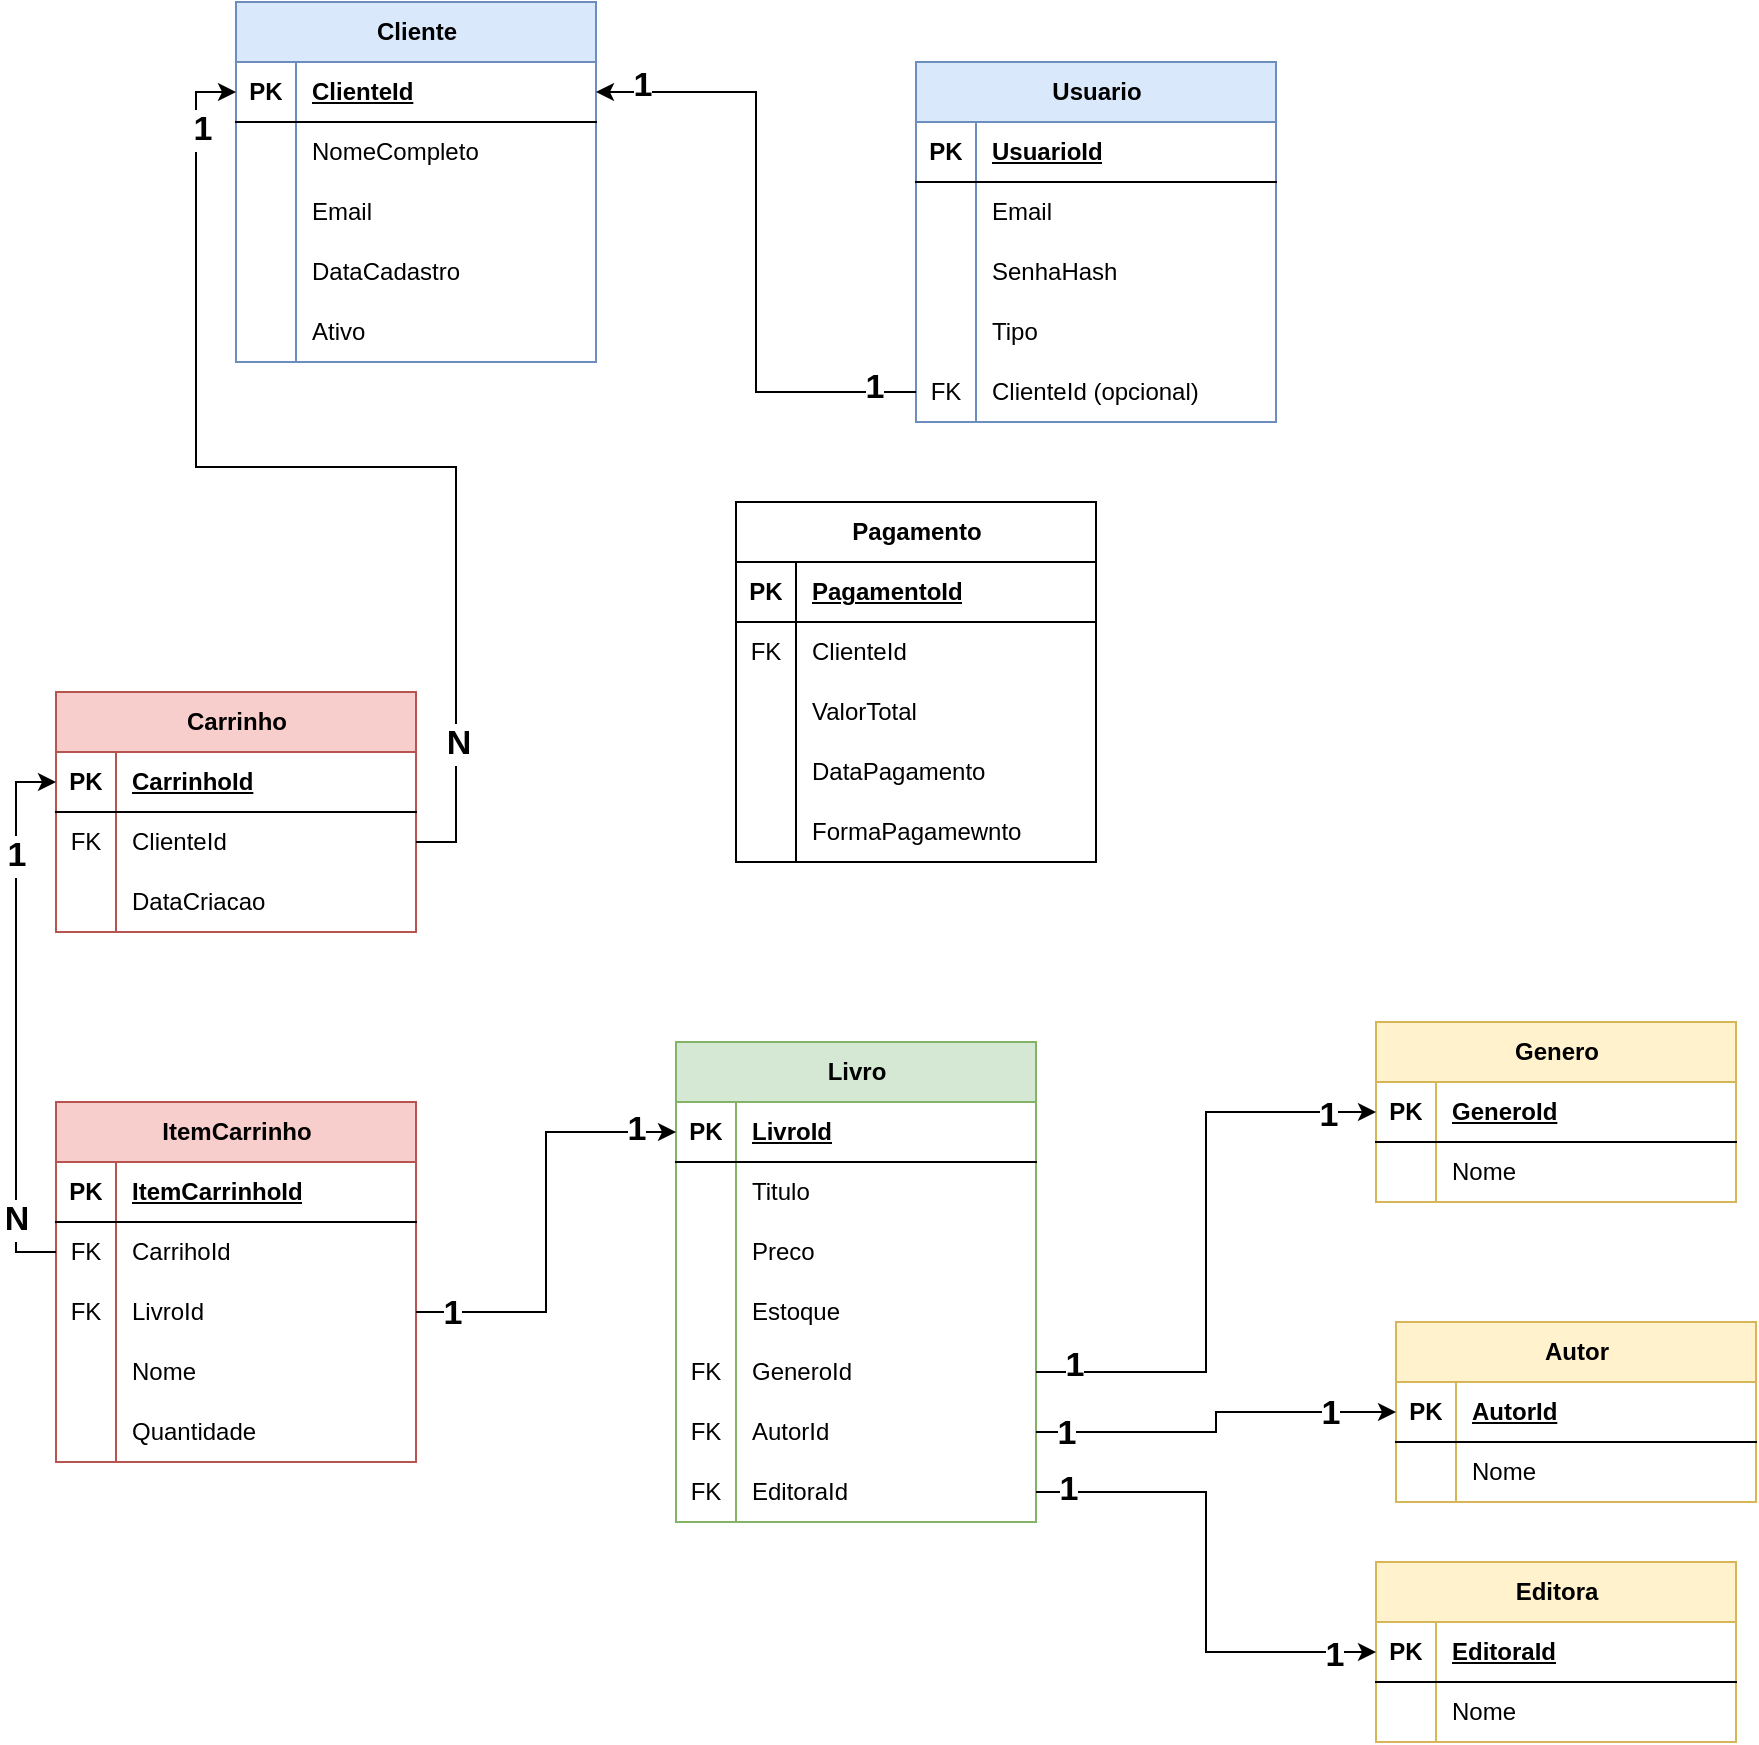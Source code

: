 <mxfile version="28.2.8">
  <diagram name="Page-1" id="3P1tlIB68VuRsPibZNUu">
    <mxGraphModel dx="1418" dy="794" grid="1" gridSize="10" guides="1" tooltips="1" connect="1" arrows="1" fold="1" page="1" pageScale="1" pageWidth="850" pageHeight="1100" math="0" shadow="0">
      <root>
        <mxCell id="0" />
        <mxCell id="1" parent="0" />
        <mxCell id="Zr4twqRRfzJeLCKrvwDQ-1" value="Cliente" style="shape=table;startSize=30;container=1;collapsible=1;childLayout=tableLayout;fixedRows=1;rowLines=0;fontStyle=1;align=center;resizeLast=1;html=1;fillColor=#dae8fc;strokeColor=#6c8ebf;" vertex="1" parent="1">
          <mxGeometry x="130" y="30" width="180" height="180" as="geometry">
            <mxRectangle x="130" y="30" width="80" height="30" as="alternateBounds" />
          </mxGeometry>
        </mxCell>
        <mxCell id="Zr4twqRRfzJeLCKrvwDQ-2" value="" style="shape=tableRow;horizontal=0;startSize=0;swimlaneHead=0;swimlaneBody=0;fillColor=none;collapsible=0;dropTarget=0;points=[[0,0.5],[1,0.5]];portConstraint=eastwest;top=0;left=0;right=0;bottom=1;" vertex="1" parent="Zr4twqRRfzJeLCKrvwDQ-1">
          <mxGeometry y="30" width="180" height="30" as="geometry" />
        </mxCell>
        <mxCell id="Zr4twqRRfzJeLCKrvwDQ-3" value="PK" style="shape=partialRectangle;connectable=0;fillColor=none;top=0;left=0;bottom=0;right=0;fontStyle=1;overflow=hidden;whiteSpace=wrap;html=1;" vertex="1" parent="Zr4twqRRfzJeLCKrvwDQ-2">
          <mxGeometry width="30" height="30" as="geometry">
            <mxRectangle width="30" height="30" as="alternateBounds" />
          </mxGeometry>
        </mxCell>
        <mxCell id="Zr4twqRRfzJeLCKrvwDQ-4" value="ClienteId" style="shape=partialRectangle;connectable=0;fillColor=none;top=0;left=0;bottom=0;right=0;align=left;spacingLeft=6;fontStyle=5;overflow=hidden;whiteSpace=wrap;html=1;" vertex="1" parent="Zr4twqRRfzJeLCKrvwDQ-2">
          <mxGeometry x="30" width="150" height="30" as="geometry">
            <mxRectangle width="150" height="30" as="alternateBounds" />
          </mxGeometry>
        </mxCell>
        <mxCell id="Zr4twqRRfzJeLCKrvwDQ-5" value="" style="shape=tableRow;horizontal=0;startSize=0;swimlaneHead=0;swimlaneBody=0;fillColor=none;collapsible=0;dropTarget=0;points=[[0,0.5],[1,0.5]];portConstraint=eastwest;top=0;left=0;right=0;bottom=0;" vertex="1" parent="Zr4twqRRfzJeLCKrvwDQ-1">
          <mxGeometry y="60" width="180" height="30" as="geometry" />
        </mxCell>
        <mxCell id="Zr4twqRRfzJeLCKrvwDQ-6" value="" style="shape=partialRectangle;connectable=0;fillColor=none;top=0;left=0;bottom=0;right=0;editable=1;overflow=hidden;whiteSpace=wrap;html=1;" vertex="1" parent="Zr4twqRRfzJeLCKrvwDQ-5">
          <mxGeometry width="30" height="30" as="geometry">
            <mxRectangle width="30" height="30" as="alternateBounds" />
          </mxGeometry>
        </mxCell>
        <mxCell id="Zr4twqRRfzJeLCKrvwDQ-7" value="NomeCompleto" style="shape=partialRectangle;connectable=0;fillColor=none;top=0;left=0;bottom=0;right=0;align=left;spacingLeft=6;overflow=hidden;whiteSpace=wrap;html=1;" vertex="1" parent="Zr4twqRRfzJeLCKrvwDQ-5">
          <mxGeometry x="30" width="150" height="30" as="geometry">
            <mxRectangle width="150" height="30" as="alternateBounds" />
          </mxGeometry>
        </mxCell>
        <mxCell id="Zr4twqRRfzJeLCKrvwDQ-8" value="" style="shape=tableRow;horizontal=0;startSize=0;swimlaneHead=0;swimlaneBody=0;fillColor=none;collapsible=0;dropTarget=0;points=[[0,0.5],[1,0.5]];portConstraint=eastwest;top=0;left=0;right=0;bottom=0;" vertex="1" parent="Zr4twqRRfzJeLCKrvwDQ-1">
          <mxGeometry y="90" width="180" height="30" as="geometry" />
        </mxCell>
        <mxCell id="Zr4twqRRfzJeLCKrvwDQ-9" value="" style="shape=partialRectangle;connectable=0;fillColor=none;top=0;left=0;bottom=0;right=0;editable=1;overflow=hidden;whiteSpace=wrap;html=1;" vertex="1" parent="Zr4twqRRfzJeLCKrvwDQ-8">
          <mxGeometry width="30" height="30" as="geometry">
            <mxRectangle width="30" height="30" as="alternateBounds" />
          </mxGeometry>
        </mxCell>
        <mxCell id="Zr4twqRRfzJeLCKrvwDQ-10" value="Email" style="shape=partialRectangle;connectable=0;fillColor=none;top=0;left=0;bottom=0;right=0;align=left;spacingLeft=6;overflow=hidden;whiteSpace=wrap;html=1;" vertex="1" parent="Zr4twqRRfzJeLCKrvwDQ-8">
          <mxGeometry x="30" width="150" height="30" as="geometry">
            <mxRectangle width="150" height="30" as="alternateBounds" />
          </mxGeometry>
        </mxCell>
        <mxCell id="Zr4twqRRfzJeLCKrvwDQ-11" value="" style="shape=tableRow;horizontal=0;startSize=0;swimlaneHead=0;swimlaneBody=0;fillColor=none;collapsible=0;dropTarget=0;points=[[0,0.5],[1,0.5]];portConstraint=eastwest;top=0;left=0;right=0;bottom=0;" vertex="1" parent="Zr4twqRRfzJeLCKrvwDQ-1">
          <mxGeometry y="120" width="180" height="30" as="geometry" />
        </mxCell>
        <mxCell id="Zr4twqRRfzJeLCKrvwDQ-12" value="" style="shape=partialRectangle;connectable=0;fillColor=none;top=0;left=0;bottom=0;right=0;editable=1;overflow=hidden;whiteSpace=wrap;html=1;" vertex="1" parent="Zr4twqRRfzJeLCKrvwDQ-11">
          <mxGeometry width="30" height="30" as="geometry">
            <mxRectangle width="30" height="30" as="alternateBounds" />
          </mxGeometry>
        </mxCell>
        <mxCell id="Zr4twqRRfzJeLCKrvwDQ-13" value="DataCadastro" style="shape=partialRectangle;connectable=0;fillColor=none;top=0;left=0;bottom=0;right=0;align=left;spacingLeft=6;overflow=hidden;whiteSpace=wrap;html=1;" vertex="1" parent="Zr4twqRRfzJeLCKrvwDQ-11">
          <mxGeometry x="30" width="150" height="30" as="geometry">
            <mxRectangle width="150" height="30" as="alternateBounds" />
          </mxGeometry>
        </mxCell>
        <mxCell id="Zr4twqRRfzJeLCKrvwDQ-14" style="shape=tableRow;horizontal=0;startSize=0;swimlaneHead=0;swimlaneBody=0;fillColor=none;collapsible=0;dropTarget=0;points=[[0,0.5],[1,0.5]];portConstraint=eastwest;top=0;left=0;right=0;bottom=0;" vertex="1" parent="Zr4twqRRfzJeLCKrvwDQ-1">
          <mxGeometry y="150" width="180" height="30" as="geometry" />
        </mxCell>
        <mxCell id="Zr4twqRRfzJeLCKrvwDQ-15" style="shape=partialRectangle;connectable=0;fillColor=none;top=0;left=0;bottom=0;right=0;editable=1;overflow=hidden;whiteSpace=wrap;html=1;" vertex="1" parent="Zr4twqRRfzJeLCKrvwDQ-14">
          <mxGeometry width="30" height="30" as="geometry">
            <mxRectangle width="30" height="30" as="alternateBounds" />
          </mxGeometry>
        </mxCell>
        <mxCell id="Zr4twqRRfzJeLCKrvwDQ-16" value="Ativo" style="shape=partialRectangle;connectable=0;fillColor=none;top=0;left=0;bottom=0;right=0;align=left;spacingLeft=6;overflow=hidden;whiteSpace=wrap;html=1;" vertex="1" parent="Zr4twqRRfzJeLCKrvwDQ-14">
          <mxGeometry x="30" width="150" height="30" as="geometry">
            <mxRectangle width="150" height="30" as="alternateBounds" />
          </mxGeometry>
        </mxCell>
        <mxCell id="Zr4twqRRfzJeLCKrvwDQ-17" value="Usuario" style="shape=table;startSize=30;container=1;collapsible=1;childLayout=tableLayout;fixedRows=1;rowLines=0;fontStyle=1;align=center;resizeLast=1;html=1;fillColor=#dae8fc;strokeColor=#6c8ebf;" vertex="1" parent="1">
          <mxGeometry x="470" y="60" width="180" height="180" as="geometry" />
        </mxCell>
        <mxCell id="Zr4twqRRfzJeLCKrvwDQ-18" value="" style="shape=tableRow;horizontal=0;startSize=0;swimlaneHead=0;swimlaneBody=0;fillColor=none;collapsible=0;dropTarget=0;points=[[0,0.5],[1,0.5]];portConstraint=eastwest;top=0;left=0;right=0;bottom=1;" vertex="1" parent="Zr4twqRRfzJeLCKrvwDQ-17">
          <mxGeometry y="30" width="180" height="30" as="geometry" />
        </mxCell>
        <mxCell id="Zr4twqRRfzJeLCKrvwDQ-19" value="PK" style="shape=partialRectangle;connectable=0;fillColor=none;top=0;left=0;bottom=0;right=0;fontStyle=1;overflow=hidden;whiteSpace=wrap;html=1;" vertex="1" parent="Zr4twqRRfzJeLCKrvwDQ-18">
          <mxGeometry width="30" height="30" as="geometry">
            <mxRectangle width="30" height="30" as="alternateBounds" />
          </mxGeometry>
        </mxCell>
        <mxCell id="Zr4twqRRfzJeLCKrvwDQ-20" value="UsuarioId" style="shape=partialRectangle;connectable=0;fillColor=none;top=0;left=0;bottom=0;right=0;align=left;spacingLeft=6;fontStyle=5;overflow=hidden;whiteSpace=wrap;html=1;" vertex="1" parent="Zr4twqRRfzJeLCKrvwDQ-18">
          <mxGeometry x="30" width="150" height="30" as="geometry">
            <mxRectangle width="150" height="30" as="alternateBounds" />
          </mxGeometry>
        </mxCell>
        <mxCell id="Zr4twqRRfzJeLCKrvwDQ-21" value="" style="shape=tableRow;horizontal=0;startSize=0;swimlaneHead=0;swimlaneBody=0;fillColor=none;collapsible=0;dropTarget=0;points=[[0,0.5],[1,0.5]];portConstraint=eastwest;top=0;left=0;right=0;bottom=0;" vertex="1" parent="Zr4twqRRfzJeLCKrvwDQ-17">
          <mxGeometry y="60" width="180" height="30" as="geometry" />
        </mxCell>
        <mxCell id="Zr4twqRRfzJeLCKrvwDQ-22" value="" style="shape=partialRectangle;connectable=0;fillColor=none;top=0;left=0;bottom=0;right=0;editable=1;overflow=hidden;whiteSpace=wrap;html=1;" vertex="1" parent="Zr4twqRRfzJeLCKrvwDQ-21">
          <mxGeometry width="30" height="30" as="geometry">
            <mxRectangle width="30" height="30" as="alternateBounds" />
          </mxGeometry>
        </mxCell>
        <mxCell id="Zr4twqRRfzJeLCKrvwDQ-23" value="Email" style="shape=partialRectangle;connectable=0;fillColor=none;top=0;left=0;bottom=0;right=0;align=left;spacingLeft=6;overflow=hidden;whiteSpace=wrap;html=1;" vertex="1" parent="Zr4twqRRfzJeLCKrvwDQ-21">
          <mxGeometry x="30" width="150" height="30" as="geometry">
            <mxRectangle width="150" height="30" as="alternateBounds" />
          </mxGeometry>
        </mxCell>
        <mxCell id="Zr4twqRRfzJeLCKrvwDQ-24" value="" style="shape=tableRow;horizontal=0;startSize=0;swimlaneHead=0;swimlaneBody=0;fillColor=none;collapsible=0;dropTarget=0;points=[[0,0.5],[1,0.5]];portConstraint=eastwest;top=0;left=0;right=0;bottom=0;" vertex="1" parent="Zr4twqRRfzJeLCKrvwDQ-17">
          <mxGeometry y="90" width="180" height="30" as="geometry" />
        </mxCell>
        <mxCell id="Zr4twqRRfzJeLCKrvwDQ-25" value="" style="shape=partialRectangle;connectable=0;fillColor=none;top=0;left=0;bottom=0;right=0;editable=1;overflow=hidden;whiteSpace=wrap;html=1;" vertex="1" parent="Zr4twqRRfzJeLCKrvwDQ-24">
          <mxGeometry width="30" height="30" as="geometry">
            <mxRectangle width="30" height="30" as="alternateBounds" />
          </mxGeometry>
        </mxCell>
        <mxCell id="Zr4twqRRfzJeLCKrvwDQ-26" value="SenhaHash" style="shape=partialRectangle;connectable=0;fillColor=none;top=0;left=0;bottom=0;right=0;align=left;spacingLeft=6;overflow=hidden;whiteSpace=wrap;html=1;" vertex="1" parent="Zr4twqRRfzJeLCKrvwDQ-24">
          <mxGeometry x="30" width="150" height="30" as="geometry">
            <mxRectangle width="150" height="30" as="alternateBounds" />
          </mxGeometry>
        </mxCell>
        <mxCell id="Zr4twqRRfzJeLCKrvwDQ-27" value="" style="shape=tableRow;horizontal=0;startSize=0;swimlaneHead=0;swimlaneBody=0;fillColor=none;collapsible=0;dropTarget=0;points=[[0,0.5],[1,0.5]];portConstraint=eastwest;top=0;left=0;right=0;bottom=0;" vertex="1" parent="Zr4twqRRfzJeLCKrvwDQ-17">
          <mxGeometry y="120" width="180" height="30" as="geometry" />
        </mxCell>
        <mxCell id="Zr4twqRRfzJeLCKrvwDQ-28" value="" style="shape=partialRectangle;connectable=0;fillColor=none;top=0;left=0;bottom=0;right=0;editable=1;overflow=hidden;whiteSpace=wrap;html=1;" vertex="1" parent="Zr4twqRRfzJeLCKrvwDQ-27">
          <mxGeometry width="30" height="30" as="geometry">
            <mxRectangle width="30" height="30" as="alternateBounds" />
          </mxGeometry>
        </mxCell>
        <mxCell id="Zr4twqRRfzJeLCKrvwDQ-29" value="Tipo" style="shape=partialRectangle;connectable=0;fillColor=none;top=0;left=0;bottom=0;right=0;align=left;spacingLeft=6;overflow=hidden;whiteSpace=wrap;html=1;" vertex="1" parent="Zr4twqRRfzJeLCKrvwDQ-27">
          <mxGeometry x="30" width="150" height="30" as="geometry">
            <mxRectangle width="150" height="30" as="alternateBounds" />
          </mxGeometry>
        </mxCell>
        <mxCell id="Zr4twqRRfzJeLCKrvwDQ-33" style="shape=tableRow;horizontal=0;startSize=0;swimlaneHead=0;swimlaneBody=0;fillColor=none;collapsible=0;dropTarget=0;points=[[0,0.5],[1,0.5]];portConstraint=eastwest;top=0;left=0;right=0;bottom=0;" vertex="1" parent="Zr4twqRRfzJeLCKrvwDQ-17">
          <mxGeometry y="150" width="180" height="30" as="geometry" />
        </mxCell>
        <mxCell id="Zr4twqRRfzJeLCKrvwDQ-34" value="FK" style="shape=partialRectangle;connectable=0;fillColor=none;top=0;left=0;bottom=0;right=0;editable=1;overflow=hidden;whiteSpace=wrap;html=1;" vertex="1" parent="Zr4twqRRfzJeLCKrvwDQ-33">
          <mxGeometry width="30" height="30" as="geometry">
            <mxRectangle width="30" height="30" as="alternateBounds" />
          </mxGeometry>
        </mxCell>
        <mxCell id="Zr4twqRRfzJeLCKrvwDQ-35" value="ClienteId (opcional)" style="shape=partialRectangle;connectable=0;fillColor=none;top=0;left=0;bottom=0;right=0;align=left;spacingLeft=6;overflow=hidden;whiteSpace=wrap;html=1;" vertex="1" parent="Zr4twqRRfzJeLCKrvwDQ-33">
          <mxGeometry x="30" width="150" height="30" as="geometry">
            <mxRectangle width="150" height="30" as="alternateBounds" />
          </mxGeometry>
        </mxCell>
        <mxCell id="Zr4twqRRfzJeLCKrvwDQ-36" value="Livro" style="shape=table;startSize=30;container=1;collapsible=1;childLayout=tableLayout;fixedRows=1;rowLines=0;fontStyle=1;align=center;resizeLast=1;html=1;fillColor=#d5e8d4;strokeColor=#82b366;" vertex="1" parent="1">
          <mxGeometry x="350" y="550" width="180" height="240" as="geometry" />
        </mxCell>
        <mxCell id="Zr4twqRRfzJeLCKrvwDQ-37" value="" style="shape=tableRow;horizontal=0;startSize=0;swimlaneHead=0;swimlaneBody=0;fillColor=none;collapsible=0;dropTarget=0;points=[[0,0.5],[1,0.5]];portConstraint=eastwest;top=0;left=0;right=0;bottom=1;" vertex="1" parent="Zr4twqRRfzJeLCKrvwDQ-36">
          <mxGeometry y="30" width="180" height="30" as="geometry" />
        </mxCell>
        <mxCell id="Zr4twqRRfzJeLCKrvwDQ-38" value="PK" style="shape=partialRectangle;connectable=0;fillColor=none;top=0;left=0;bottom=0;right=0;fontStyle=1;overflow=hidden;whiteSpace=wrap;html=1;" vertex="1" parent="Zr4twqRRfzJeLCKrvwDQ-37">
          <mxGeometry width="30" height="30" as="geometry">
            <mxRectangle width="30" height="30" as="alternateBounds" />
          </mxGeometry>
        </mxCell>
        <mxCell id="Zr4twqRRfzJeLCKrvwDQ-39" value="LivroId" style="shape=partialRectangle;connectable=0;fillColor=none;top=0;left=0;bottom=0;right=0;align=left;spacingLeft=6;fontStyle=5;overflow=hidden;whiteSpace=wrap;html=1;" vertex="1" parent="Zr4twqRRfzJeLCKrvwDQ-37">
          <mxGeometry x="30" width="150" height="30" as="geometry">
            <mxRectangle width="150" height="30" as="alternateBounds" />
          </mxGeometry>
        </mxCell>
        <mxCell id="Zr4twqRRfzJeLCKrvwDQ-40" value="" style="shape=tableRow;horizontal=0;startSize=0;swimlaneHead=0;swimlaneBody=0;fillColor=none;collapsible=0;dropTarget=0;points=[[0,0.5],[1,0.5]];portConstraint=eastwest;top=0;left=0;right=0;bottom=0;" vertex="1" parent="Zr4twqRRfzJeLCKrvwDQ-36">
          <mxGeometry y="60" width="180" height="30" as="geometry" />
        </mxCell>
        <mxCell id="Zr4twqRRfzJeLCKrvwDQ-41" value="" style="shape=partialRectangle;connectable=0;fillColor=none;top=0;left=0;bottom=0;right=0;editable=1;overflow=hidden;whiteSpace=wrap;html=1;" vertex="1" parent="Zr4twqRRfzJeLCKrvwDQ-40">
          <mxGeometry width="30" height="30" as="geometry">
            <mxRectangle width="30" height="30" as="alternateBounds" />
          </mxGeometry>
        </mxCell>
        <mxCell id="Zr4twqRRfzJeLCKrvwDQ-42" value="Titulo" style="shape=partialRectangle;connectable=0;fillColor=none;top=0;left=0;bottom=0;right=0;align=left;spacingLeft=6;overflow=hidden;whiteSpace=wrap;html=1;" vertex="1" parent="Zr4twqRRfzJeLCKrvwDQ-40">
          <mxGeometry x="30" width="150" height="30" as="geometry">
            <mxRectangle width="150" height="30" as="alternateBounds" />
          </mxGeometry>
        </mxCell>
        <mxCell id="Zr4twqRRfzJeLCKrvwDQ-43" value="" style="shape=tableRow;horizontal=0;startSize=0;swimlaneHead=0;swimlaneBody=0;fillColor=none;collapsible=0;dropTarget=0;points=[[0,0.5],[1,0.5]];portConstraint=eastwest;top=0;left=0;right=0;bottom=0;" vertex="1" parent="Zr4twqRRfzJeLCKrvwDQ-36">
          <mxGeometry y="90" width="180" height="30" as="geometry" />
        </mxCell>
        <mxCell id="Zr4twqRRfzJeLCKrvwDQ-44" value="" style="shape=partialRectangle;connectable=0;fillColor=none;top=0;left=0;bottom=0;right=0;editable=1;overflow=hidden;whiteSpace=wrap;html=1;" vertex="1" parent="Zr4twqRRfzJeLCKrvwDQ-43">
          <mxGeometry width="30" height="30" as="geometry">
            <mxRectangle width="30" height="30" as="alternateBounds" />
          </mxGeometry>
        </mxCell>
        <mxCell id="Zr4twqRRfzJeLCKrvwDQ-45" value="Preco" style="shape=partialRectangle;connectable=0;fillColor=none;top=0;left=0;bottom=0;right=0;align=left;spacingLeft=6;overflow=hidden;whiteSpace=wrap;html=1;" vertex="1" parent="Zr4twqRRfzJeLCKrvwDQ-43">
          <mxGeometry x="30" width="150" height="30" as="geometry">
            <mxRectangle width="150" height="30" as="alternateBounds" />
          </mxGeometry>
        </mxCell>
        <mxCell id="Zr4twqRRfzJeLCKrvwDQ-46" value="" style="shape=tableRow;horizontal=0;startSize=0;swimlaneHead=0;swimlaneBody=0;fillColor=none;collapsible=0;dropTarget=0;points=[[0,0.5],[1,0.5]];portConstraint=eastwest;top=0;left=0;right=0;bottom=0;" vertex="1" parent="Zr4twqRRfzJeLCKrvwDQ-36">
          <mxGeometry y="120" width="180" height="30" as="geometry" />
        </mxCell>
        <mxCell id="Zr4twqRRfzJeLCKrvwDQ-47" value="" style="shape=partialRectangle;connectable=0;fillColor=none;top=0;left=0;bottom=0;right=0;editable=1;overflow=hidden;whiteSpace=wrap;html=1;" vertex="1" parent="Zr4twqRRfzJeLCKrvwDQ-46">
          <mxGeometry width="30" height="30" as="geometry">
            <mxRectangle width="30" height="30" as="alternateBounds" />
          </mxGeometry>
        </mxCell>
        <mxCell id="Zr4twqRRfzJeLCKrvwDQ-48" value="Estoque" style="shape=partialRectangle;connectable=0;fillColor=none;top=0;left=0;bottom=0;right=0;align=left;spacingLeft=6;overflow=hidden;whiteSpace=wrap;html=1;" vertex="1" parent="Zr4twqRRfzJeLCKrvwDQ-46">
          <mxGeometry x="30" width="150" height="30" as="geometry">
            <mxRectangle width="150" height="30" as="alternateBounds" />
          </mxGeometry>
        </mxCell>
        <mxCell id="Zr4twqRRfzJeLCKrvwDQ-49" style="shape=tableRow;horizontal=0;startSize=0;swimlaneHead=0;swimlaneBody=0;fillColor=none;collapsible=0;dropTarget=0;points=[[0,0.5],[1,0.5]];portConstraint=eastwest;top=0;left=0;right=0;bottom=0;" vertex="1" parent="Zr4twqRRfzJeLCKrvwDQ-36">
          <mxGeometry y="150" width="180" height="30" as="geometry" />
        </mxCell>
        <mxCell id="Zr4twqRRfzJeLCKrvwDQ-50" value="FK" style="shape=partialRectangle;connectable=0;fillColor=none;top=0;left=0;bottom=0;right=0;editable=1;overflow=hidden;whiteSpace=wrap;html=1;" vertex="1" parent="Zr4twqRRfzJeLCKrvwDQ-49">
          <mxGeometry width="30" height="30" as="geometry">
            <mxRectangle width="30" height="30" as="alternateBounds" />
          </mxGeometry>
        </mxCell>
        <mxCell id="Zr4twqRRfzJeLCKrvwDQ-51" value="GeneroId" style="shape=partialRectangle;connectable=0;fillColor=none;top=0;left=0;bottom=0;right=0;align=left;spacingLeft=6;overflow=hidden;whiteSpace=wrap;html=1;" vertex="1" parent="Zr4twqRRfzJeLCKrvwDQ-49">
          <mxGeometry x="30" width="150" height="30" as="geometry">
            <mxRectangle width="150" height="30" as="alternateBounds" />
          </mxGeometry>
        </mxCell>
        <mxCell id="Zr4twqRRfzJeLCKrvwDQ-55" style="shape=tableRow;horizontal=0;startSize=0;swimlaneHead=0;swimlaneBody=0;fillColor=none;collapsible=0;dropTarget=0;points=[[0,0.5],[1,0.5]];portConstraint=eastwest;top=0;left=0;right=0;bottom=0;" vertex="1" parent="Zr4twqRRfzJeLCKrvwDQ-36">
          <mxGeometry y="180" width="180" height="30" as="geometry" />
        </mxCell>
        <mxCell id="Zr4twqRRfzJeLCKrvwDQ-56" value="FK" style="shape=partialRectangle;connectable=0;fillColor=none;top=0;left=0;bottom=0;right=0;editable=1;overflow=hidden;whiteSpace=wrap;html=1;" vertex="1" parent="Zr4twqRRfzJeLCKrvwDQ-55">
          <mxGeometry width="30" height="30" as="geometry">
            <mxRectangle width="30" height="30" as="alternateBounds" />
          </mxGeometry>
        </mxCell>
        <mxCell id="Zr4twqRRfzJeLCKrvwDQ-57" value="AutorId" style="shape=partialRectangle;connectable=0;fillColor=none;top=0;left=0;bottom=0;right=0;align=left;spacingLeft=6;overflow=hidden;whiteSpace=wrap;html=1;" vertex="1" parent="Zr4twqRRfzJeLCKrvwDQ-55">
          <mxGeometry x="30" width="150" height="30" as="geometry">
            <mxRectangle width="150" height="30" as="alternateBounds" />
          </mxGeometry>
        </mxCell>
        <mxCell id="Zr4twqRRfzJeLCKrvwDQ-52" style="shape=tableRow;horizontal=0;startSize=0;swimlaneHead=0;swimlaneBody=0;fillColor=none;collapsible=0;dropTarget=0;points=[[0,0.5],[1,0.5]];portConstraint=eastwest;top=0;left=0;right=0;bottom=0;" vertex="1" parent="Zr4twqRRfzJeLCKrvwDQ-36">
          <mxGeometry y="210" width="180" height="30" as="geometry" />
        </mxCell>
        <mxCell id="Zr4twqRRfzJeLCKrvwDQ-53" value="FK" style="shape=partialRectangle;connectable=0;fillColor=none;top=0;left=0;bottom=0;right=0;editable=1;overflow=hidden;whiteSpace=wrap;html=1;" vertex="1" parent="Zr4twqRRfzJeLCKrvwDQ-52">
          <mxGeometry width="30" height="30" as="geometry">
            <mxRectangle width="30" height="30" as="alternateBounds" />
          </mxGeometry>
        </mxCell>
        <mxCell id="Zr4twqRRfzJeLCKrvwDQ-54" value="EditoraId" style="shape=partialRectangle;connectable=0;fillColor=none;top=0;left=0;bottom=0;right=0;align=left;spacingLeft=6;overflow=hidden;whiteSpace=wrap;html=1;" vertex="1" parent="Zr4twqRRfzJeLCKrvwDQ-52">
          <mxGeometry x="30" width="150" height="30" as="geometry">
            <mxRectangle width="150" height="30" as="alternateBounds" />
          </mxGeometry>
        </mxCell>
        <mxCell id="Zr4twqRRfzJeLCKrvwDQ-58" value="Carrinho" style="shape=table;startSize=30;container=1;collapsible=1;childLayout=tableLayout;fixedRows=1;rowLines=0;fontStyle=1;align=center;resizeLast=1;html=1;fillColor=#f8cecc;strokeColor=#b85450;" vertex="1" parent="1">
          <mxGeometry x="40" y="375" width="180" height="120" as="geometry" />
        </mxCell>
        <mxCell id="Zr4twqRRfzJeLCKrvwDQ-59" value="" style="shape=tableRow;horizontal=0;startSize=0;swimlaneHead=0;swimlaneBody=0;fillColor=none;collapsible=0;dropTarget=0;points=[[0,0.5],[1,0.5]];portConstraint=eastwest;top=0;left=0;right=0;bottom=1;" vertex="1" parent="Zr4twqRRfzJeLCKrvwDQ-58">
          <mxGeometry y="30" width="180" height="30" as="geometry" />
        </mxCell>
        <mxCell id="Zr4twqRRfzJeLCKrvwDQ-60" value="PK" style="shape=partialRectangle;connectable=0;fillColor=none;top=0;left=0;bottom=0;right=0;fontStyle=1;overflow=hidden;whiteSpace=wrap;html=1;" vertex="1" parent="Zr4twqRRfzJeLCKrvwDQ-59">
          <mxGeometry width="30" height="30" as="geometry">
            <mxRectangle width="30" height="30" as="alternateBounds" />
          </mxGeometry>
        </mxCell>
        <mxCell id="Zr4twqRRfzJeLCKrvwDQ-61" value="CarrinhoId" style="shape=partialRectangle;connectable=0;fillColor=none;top=0;left=0;bottom=0;right=0;align=left;spacingLeft=6;fontStyle=5;overflow=hidden;whiteSpace=wrap;html=1;" vertex="1" parent="Zr4twqRRfzJeLCKrvwDQ-59">
          <mxGeometry x="30" width="150" height="30" as="geometry">
            <mxRectangle width="150" height="30" as="alternateBounds" />
          </mxGeometry>
        </mxCell>
        <mxCell id="Zr4twqRRfzJeLCKrvwDQ-62" value="" style="shape=tableRow;horizontal=0;startSize=0;swimlaneHead=0;swimlaneBody=0;fillColor=none;collapsible=0;dropTarget=0;points=[[0,0.5],[1,0.5]];portConstraint=eastwest;top=0;left=0;right=0;bottom=0;" vertex="1" parent="Zr4twqRRfzJeLCKrvwDQ-58">
          <mxGeometry y="60" width="180" height="30" as="geometry" />
        </mxCell>
        <mxCell id="Zr4twqRRfzJeLCKrvwDQ-63" value="FK" style="shape=partialRectangle;connectable=0;fillColor=none;top=0;left=0;bottom=0;right=0;editable=1;overflow=hidden;whiteSpace=wrap;html=1;" vertex="1" parent="Zr4twqRRfzJeLCKrvwDQ-62">
          <mxGeometry width="30" height="30" as="geometry">
            <mxRectangle width="30" height="30" as="alternateBounds" />
          </mxGeometry>
        </mxCell>
        <mxCell id="Zr4twqRRfzJeLCKrvwDQ-64" value="ClienteId" style="shape=partialRectangle;connectable=0;fillColor=none;top=0;left=0;bottom=0;right=0;align=left;spacingLeft=6;overflow=hidden;whiteSpace=wrap;html=1;" vertex="1" parent="Zr4twqRRfzJeLCKrvwDQ-62">
          <mxGeometry x="30" width="150" height="30" as="geometry">
            <mxRectangle width="150" height="30" as="alternateBounds" />
          </mxGeometry>
        </mxCell>
        <mxCell id="Zr4twqRRfzJeLCKrvwDQ-65" value="" style="shape=tableRow;horizontal=0;startSize=0;swimlaneHead=0;swimlaneBody=0;fillColor=none;collapsible=0;dropTarget=0;points=[[0,0.5],[1,0.5]];portConstraint=eastwest;top=0;left=0;right=0;bottom=0;" vertex="1" parent="Zr4twqRRfzJeLCKrvwDQ-58">
          <mxGeometry y="90" width="180" height="30" as="geometry" />
        </mxCell>
        <mxCell id="Zr4twqRRfzJeLCKrvwDQ-66" value="" style="shape=partialRectangle;connectable=0;fillColor=none;top=0;left=0;bottom=0;right=0;editable=1;overflow=hidden;whiteSpace=wrap;html=1;" vertex="1" parent="Zr4twqRRfzJeLCKrvwDQ-65">
          <mxGeometry width="30" height="30" as="geometry">
            <mxRectangle width="30" height="30" as="alternateBounds" />
          </mxGeometry>
        </mxCell>
        <mxCell id="Zr4twqRRfzJeLCKrvwDQ-67" value="DataCriacao" style="shape=partialRectangle;connectable=0;fillColor=none;top=0;left=0;bottom=0;right=0;align=left;spacingLeft=6;overflow=hidden;whiteSpace=wrap;html=1;" vertex="1" parent="Zr4twqRRfzJeLCKrvwDQ-65">
          <mxGeometry x="30" width="150" height="30" as="geometry">
            <mxRectangle width="150" height="30" as="alternateBounds" />
          </mxGeometry>
        </mxCell>
        <mxCell id="Zr4twqRRfzJeLCKrvwDQ-71" value="Autor" style="shape=table;startSize=30;container=1;collapsible=1;childLayout=tableLayout;fixedRows=1;rowLines=0;fontStyle=1;align=center;resizeLast=1;html=1;fillColor=#fff2cc;strokeColor=#d6b656;" vertex="1" parent="1">
          <mxGeometry x="710" y="690" width="180" height="90" as="geometry" />
        </mxCell>
        <mxCell id="Zr4twqRRfzJeLCKrvwDQ-72" value="" style="shape=tableRow;horizontal=0;startSize=0;swimlaneHead=0;swimlaneBody=0;fillColor=none;collapsible=0;dropTarget=0;points=[[0,0.5],[1,0.5]];portConstraint=eastwest;top=0;left=0;right=0;bottom=1;" vertex="1" parent="Zr4twqRRfzJeLCKrvwDQ-71">
          <mxGeometry y="30" width="180" height="30" as="geometry" />
        </mxCell>
        <mxCell id="Zr4twqRRfzJeLCKrvwDQ-73" value="PK" style="shape=partialRectangle;connectable=0;fillColor=none;top=0;left=0;bottom=0;right=0;fontStyle=1;overflow=hidden;whiteSpace=wrap;html=1;" vertex="1" parent="Zr4twqRRfzJeLCKrvwDQ-72">
          <mxGeometry width="30" height="30" as="geometry">
            <mxRectangle width="30" height="30" as="alternateBounds" />
          </mxGeometry>
        </mxCell>
        <mxCell id="Zr4twqRRfzJeLCKrvwDQ-74" value="AutorId" style="shape=partialRectangle;connectable=0;fillColor=none;top=0;left=0;bottom=0;right=0;align=left;spacingLeft=6;fontStyle=5;overflow=hidden;whiteSpace=wrap;html=1;" vertex="1" parent="Zr4twqRRfzJeLCKrvwDQ-72">
          <mxGeometry x="30" width="150" height="30" as="geometry">
            <mxRectangle width="150" height="30" as="alternateBounds" />
          </mxGeometry>
        </mxCell>
        <mxCell id="Zr4twqRRfzJeLCKrvwDQ-75" value="" style="shape=tableRow;horizontal=0;startSize=0;swimlaneHead=0;swimlaneBody=0;fillColor=none;collapsible=0;dropTarget=0;points=[[0,0.5],[1,0.5]];portConstraint=eastwest;top=0;left=0;right=0;bottom=0;" vertex="1" parent="Zr4twqRRfzJeLCKrvwDQ-71">
          <mxGeometry y="60" width="180" height="30" as="geometry" />
        </mxCell>
        <mxCell id="Zr4twqRRfzJeLCKrvwDQ-76" value="" style="shape=partialRectangle;connectable=0;fillColor=none;top=0;left=0;bottom=0;right=0;editable=1;overflow=hidden;whiteSpace=wrap;html=1;" vertex="1" parent="Zr4twqRRfzJeLCKrvwDQ-75">
          <mxGeometry width="30" height="30" as="geometry">
            <mxRectangle width="30" height="30" as="alternateBounds" />
          </mxGeometry>
        </mxCell>
        <mxCell id="Zr4twqRRfzJeLCKrvwDQ-77" value="Nome" style="shape=partialRectangle;connectable=0;fillColor=none;top=0;left=0;bottom=0;right=0;align=left;spacingLeft=6;overflow=hidden;whiteSpace=wrap;html=1;" vertex="1" parent="Zr4twqRRfzJeLCKrvwDQ-75">
          <mxGeometry x="30" width="150" height="30" as="geometry">
            <mxRectangle width="150" height="30" as="alternateBounds" />
          </mxGeometry>
        </mxCell>
        <mxCell id="Zr4twqRRfzJeLCKrvwDQ-84" value="Genero" style="shape=table;startSize=30;container=1;collapsible=1;childLayout=tableLayout;fixedRows=1;rowLines=0;fontStyle=1;align=center;resizeLast=1;html=1;fillColor=#fff2cc;strokeColor=#d6b656;" vertex="1" parent="1">
          <mxGeometry x="700" y="540" width="180" height="90" as="geometry" />
        </mxCell>
        <mxCell id="Zr4twqRRfzJeLCKrvwDQ-85" value="" style="shape=tableRow;horizontal=0;startSize=0;swimlaneHead=0;swimlaneBody=0;fillColor=none;collapsible=0;dropTarget=0;points=[[0,0.5],[1,0.5]];portConstraint=eastwest;top=0;left=0;right=0;bottom=1;" vertex="1" parent="Zr4twqRRfzJeLCKrvwDQ-84">
          <mxGeometry y="30" width="180" height="30" as="geometry" />
        </mxCell>
        <mxCell id="Zr4twqRRfzJeLCKrvwDQ-86" value="PK" style="shape=partialRectangle;connectable=0;fillColor=none;top=0;left=0;bottom=0;right=0;fontStyle=1;overflow=hidden;whiteSpace=wrap;html=1;" vertex="1" parent="Zr4twqRRfzJeLCKrvwDQ-85">
          <mxGeometry width="30" height="30" as="geometry">
            <mxRectangle width="30" height="30" as="alternateBounds" />
          </mxGeometry>
        </mxCell>
        <mxCell id="Zr4twqRRfzJeLCKrvwDQ-87" value="GeneroId" style="shape=partialRectangle;connectable=0;fillColor=none;top=0;left=0;bottom=0;right=0;align=left;spacingLeft=6;fontStyle=5;overflow=hidden;whiteSpace=wrap;html=1;" vertex="1" parent="Zr4twqRRfzJeLCKrvwDQ-85">
          <mxGeometry x="30" width="150" height="30" as="geometry">
            <mxRectangle width="150" height="30" as="alternateBounds" />
          </mxGeometry>
        </mxCell>
        <mxCell id="Zr4twqRRfzJeLCKrvwDQ-88" value="" style="shape=tableRow;horizontal=0;startSize=0;swimlaneHead=0;swimlaneBody=0;fillColor=none;collapsible=0;dropTarget=0;points=[[0,0.5],[1,0.5]];portConstraint=eastwest;top=0;left=0;right=0;bottom=0;" vertex="1" parent="Zr4twqRRfzJeLCKrvwDQ-84">
          <mxGeometry y="60" width="180" height="30" as="geometry" />
        </mxCell>
        <mxCell id="Zr4twqRRfzJeLCKrvwDQ-89" value="" style="shape=partialRectangle;connectable=0;fillColor=none;top=0;left=0;bottom=0;right=0;editable=1;overflow=hidden;whiteSpace=wrap;html=1;" vertex="1" parent="Zr4twqRRfzJeLCKrvwDQ-88">
          <mxGeometry width="30" height="30" as="geometry">
            <mxRectangle width="30" height="30" as="alternateBounds" />
          </mxGeometry>
        </mxCell>
        <mxCell id="Zr4twqRRfzJeLCKrvwDQ-90" value="Nome" style="shape=partialRectangle;connectable=0;fillColor=none;top=0;left=0;bottom=0;right=0;align=left;spacingLeft=6;overflow=hidden;whiteSpace=wrap;html=1;" vertex="1" parent="Zr4twqRRfzJeLCKrvwDQ-88">
          <mxGeometry x="30" width="150" height="30" as="geometry">
            <mxRectangle width="150" height="30" as="alternateBounds" />
          </mxGeometry>
        </mxCell>
        <mxCell id="Zr4twqRRfzJeLCKrvwDQ-91" value="Editora" style="shape=table;startSize=30;container=1;collapsible=1;childLayout=tableLayout;fixedRows=1;rowLines=0;fontStyle=1;align=center;resizeLast=1;html=1;fillColor=#fff2cc;strokeColor=#d6b656;" vertex="1" parent="1">
          <mxGeometry x="700" y="810" width="180" height="90" as="geometry" />
        </mxCell>
        <mxCell id="Zr4twqRRfzJeLCKrvwDQ-92" value="" style="shape=tableRow;horizontal=0;startSize=0;swimlaneHead=0;swimlaneBody=0;fillColor=none;collapsible=0;dropTarget=0;points=[[0,0.5],[1,0.5]];portConstraint=eastwest;top=0;left=0;right=0;bottom=1;" vertex="1" parent="Zr4twqRRfzJeLCKrvwDQ-91">
          <mxGeometry y="30" width="180" height="30" as="geometry" />
        </mxCell>
        <mxCell id="Zr4twqRRfzJeLCKrvwDQ-93" value="PK" style="shape=partialRectangle;connectable=0;fillColor=none;top=0;left=0;bottom=0;right=0;fontStyle=1;overflow=hidden;whiteSpace=wrap;html=1;" vertex="1" parent="Zr4twqRRfzJeLCKrvwDQ-92">
          <mxGeometry width="30" height="30" as="geometry">
            <mxRectangle width="30" height="30" as="alternateBounds" />
          </mxGeometry>
        </mxCell>
        <mxCell id="Zr4twqRRfzJeLCKrvwDQ-94" value="EditoraId" style="shape=partialRectangle;connectable=0;fillColor=none;top=0;left=0;bottom=0;right=0;align=left;spacingLeft=6;fontStyle=5;overflow=hidden;whiteSpace=wrap;html=1;" vertex="1" parent="Zr4twqRRfzJeLCKrvwDQ-92">
          <mxGeometry x="30" width="150" height="30" as="geometry">
            <mxRectangle width="150" height="30" as="alternateBounds" />
          </mxGeometry>
        </mxCell>
        <mxCell id="Zr4twqRRfzJeLCKrvwDQ-95" value="" style="shape=tableRow;horizontal=0;startSize=0;swimlaneHead=0;swimlaneBody=0;fillColor=none;collapsible=0;dropTarget=0;points=[[0,0.5],[1,0.5]];portConstraint=eastwest;top=0;left=0;right=0;bottom=0;" vertex="1" parent="Zr4twqRRfzJeLCKrvwDQ-91">
          <mxGeometry y="60" width="180" height="30" as="geometry" />
        </mxCell>
        <mxCell id="Zr4twqRRfzJeLCKrvwDQ-96" value="" style="shape=partialRectangle;connectable=0;fillColor=none;top=0;left=0;bottom=0;right=0;editable=1;overflow=hidden;whiteSpace=wrap;html=1;" vertex="1" parent="Zr4twqRRfzJeLCKrvwDQ-95">
          <mxGeometry width="30" height="30" as="geometry">
            <mxRectangle width="30" height="30" as="alternateBounds" />
          </mxGeometry>
        </mxCell>
        <mxCell id="Zr4twqRRfzJeLCKrvwDQ-97" value="Nome" style="shape=partialRectangle;connectable=0;fillColor=none;top=0;left=0;bottom=0;right=0;align=left;spacingLeft=6;overflow=hidden;whiteSpace=wrap;html=1;" vertex="1" parent="Zr4twqRRfzJeLCKrvwDQ-95">
          <mxGeometry x="30" width="150" height="30" as="geometry">
            <mxRectangle width="150" height="30" as="alternateBounds" />
          </mxGeometry>
        </mxCell>
        <mxCell id="Zr4twqRRfzJeLCKrvwDQ-98" value="Pagamento" style="shape=table;startSize=30;container=1;collapsible=1;childLayout=tableLayout;fixedRows=1;rowLines=0;fontStyle=1;align=center;resizeLast=1;html=1;" vertex="1" parent="1">
          <mxGeometry x="380" y="280" width="180" height="180" as="geometry" />
        </mxCell>
        <mxCell id="Zr4twqRRfzJeLCKrvwDQ-99" value="" style="shape=tableRow;horizontal=0;startSize=0;swimlaneHead=0;swimlaneBody=0;fillColor=none;collapsible=0;dropTarget=0;points=[[0,0.5],[1,0.5]];portConstraint=eastwest;top=0;left=0;right=0;bottom=1;" vertex="1" parent="Zr4twqRRfzJeLCKrvwDQ-98">
          <mxGeometry y="30" width="180" height="30" as="geometry" />
        </mxCell>
        <mxCell id="Zr4twqRRfzJeLCKrvwDQ-100" value="PK" style="shape=partialRectangle;connectable=0;fillColor=none;top=0;left=0;bottom=0;right=0;fontStyle=1;overflow=hidden;whiteSpace=wrap;html=1;" vertex="1" parent="Zr4twqRRfzJeLCKrvwDQ-99">
          <mxGeometry width="30" height="30" as="geometry">
            <mxRectangle width="30" height="30" as="alternateBounds" />
          </mxGeometry>
        </mxCell>
        <mxCell id="Zr4twqRRfzJeLCKrvwDQ-101" value="PagamentoId" style="shape=partialRectangle;connectable=0;fillColor=none;top=0;left=0;bottom=0;right=0;align=left;spacingLeft=6;fontStyle=5;overflow=hidden;whiteSpace=wrap;html=1;" vertex="1" parent="Zr4twqRRfzJeLCKrvwDQ-99">
          <mxGeometry x="30" width="150" height="30" as="geometry">
            <mxRectangle width="150" height="30" as="alternateBounds" />
          </mxGeometry>
        </mxCell>
        <mxCell id="Zr4twqRRfzJeLCKrvwDQ-102" value="" style="shape=tableRow;horizontal=0;startSize=0;swimlaneHead=0;swimlaneBody=0;fillColor=none;collapsible=0;dropTarget=0;points=[[0,0.5],[1,0.5]];portConstraint=eastwest;top=0;left=0;right=0;bottom=0;" vertex="1" parent="Zr4twqRRfzJeLCKrvwDQ-98">
          <mxGeometry y="60" width="180" height="30" as="geometry" />
        </mxCell>
        <mxCell id="Zr4twqRRfzJeLCKrvwDQ-103" value="FK" style="shape=partialRectangle;connectable=0;fillColor=none;top=0;left=0;bottom=0;right=0;editable=1;overflow=hidden;whiteSpace=wrap;html=1;" vertex="1" parent="Zr4twqRRfzJeLCKrvwDQ-102">
          <mxGeometry width="30" height="30" as="geometry">
            <mxRectangle width="30" height="30" as="alternateBounds" />
          </mxGeometry>
        </mxCell>
        <mxCell id="Zr4twqRRfzJeLCKrvwDQ-104" value="ClienteId" style="shape=partialRectangle;connectable=0;fillColor=none;top=0;left=0;bottom=0;right=0;align=left;spacingLeft=6;overflow=hidden;whiteSpace=wrap;html=1;" vertex="1" parent="Zr4twqRRfzJeLCKrvwDQ-102">
          <mxGeometry x="30" width="150" height="30" as="geometry">
            <mxRectangle width="150" height="30" as="alternateBounds" />
          </mxGeometry>
        </mxCell>
        <mxCell id="Zr4twqRRfzJeLCKrvwDQ-105" value="" style="shape=tableRow;horizontal=0;startSize=0;swimlaneHead=0;swimlaneBody=0;fillColor=none;collapsible=0;dropTarget=0;points=[[0,0.5],[1,0.5]];portConstraint=eastwest;top=0;left=0;right=0;bottom=0;" vertex="1" parent="Zr4twqRRfzJeLCKrvwDQ-98">
          <mxGeometry y="90" width="180" height="30" as="geometry" />
        </mxCell>
        <mxCell id="Zr4twqRRfzJeLCKrvwDQ-106" value="" style="shape=partialRectangle;connectable=0;fillColor=none;top=0;left=0;bottom=0;right=0;editable=1;overflow=hidden;whiteSpace=wrap;html=1;" vertex="1" parent="Zr4twqRRfzJeLCKrvwDQ-105">
          <mxGeometry width="30" height="30" as="geometry">
            <mxRectangle width="30" height="30" as="alternateBounds" />
          </mxGeometry>
        </mxCell>
        <mxCell id="Zr4twqRRfzJeLCKrvwDQ-107" value="ValorTotal" style="shape=partialRectangle;connectable=0;fillColor=none;top=0;left=0;bottom=0;right=0;align=left;spacingLeft=6;overflow=hidden;whiteSpace=wrap;html=1;" vertex="1" parent="Zr4twqRRfzJeLCKrvwDQ-105">
          <mxGeometry x="30" width="150" height="30" as="geometry">
            <mxRectangle width="150" height="30" as="alternateBounds" />
          </mxGeometry>
        </mxCell>
        <mxCell id="Zr4twqRRfzJeLCKrvwDQ-108" value="" style="shape=tableRow;horizontal=0;startSize=0;swimlaneHead=0;swimlaneBody=0;fillColor=none;collapsible=0;dropTarget=0;points=[[0,0.5],[1,0.5]];portConstraint=eastwest;top=0;left=0;right=0;bottom=0;" vertex="1" parent="Zr4twqRRfzJeLCKrvwDQ-98">
          <mxGeometry y="120" width="180" height="30" as="geometry" />
        </mxCell>
        <mxCell id="Zr4twqRRfzJeLCKrvwDQ-109" value="" style="shape=partialRectangle;connectable=0;fillColor=none;top=0;left=0;bottom=0;right=0;editable=1;overflow=hidden;whiteSpace=wrap;html=1;" vertex="1" parent="Zr4twqRRfzJeLCKrvwDQ-108">
          <mxGeometry width="30" height="30" as="geometry">
            <mxRectangle width="30" height="30" as="alternateBounds" />
          </mxGeometry>
        </mxCell>
        <mxCell id="Zr4twqRRfzJeLCKrvwDQ-110" value="DataPagamento" style="shape=partialRectangle;connectable=0;fillColor=none;top=0;left=0;bottom=0;right=0;align=left;spacingLeft=6;overflow=hidden;whiteSpace=wrap;html=1;" vertex="1" parent="Zr4twqRRfzJeLCKrvwDQ-108">
          <mxGeometry x="30" width="150" height="30" as="geometry">
            <mxRectangle width="150" height="30" as="alternateBounds" />
          </mxGeometry>
        </mxCell>
        <mxCell id="Zr4twqRRfzJeLCKrvwDQ-111" style="shape=tableRow;horizontal=0;startSize=0;swimlaneHead=0;swimlaneBody=0;fillColor=none;collapsible=0;dropTarget=0;points=[[0,0.5],[1,0.5]];portConstraint=eastwest;top=0;left=0;right=0;bottom=0;" vertex="1" parent="Zr4twqRRfzJeLCKrvwDQ-98">
          <mxGeometry y="150" width="180" height="30" as="geometry" />
        </mxCell>
        <mxCell id="Zr4twqRRfzJeLCKrvwDQ-112" style="shape=partialRectangle;connectable=0;fillColor=none;top=0;left=0;bottom=0;right=0;editable=1;overflow=hidden;whiteSpace=wrap;html=1;" vertex="1" parent="Zr4twqRRfzJeLCKrvwDQ-111">
          <mxGeometry width="30" height="30" as="geometry">
            <mxRectangle width="30" height="30" as="alternateBounds" />
          </mxGeometry>
        </mxCell>
        <mxCell id="Zr4twqRRfzJeLCKrvwDQ-113" value="FormaPagamewnto" style="shape=partialRectangle;connectable=0;fillColor=none;top=0;left=0;bottom=0;right=0;align=left;spacingLeft=6;overflow=hidden;whiteSpace=wrap;html=1;" vertex="1" parent="Zr4twqRRfzJeLCKrvwDQ-111">
          <mxGeometry x="30" width="150" height="30" as="geometry">
            <mxRectangle width="150" height="30" as="alternateBounds" />
          </mxGeometry>
        </mxCell>
        <mxCell id="Zr4twqRRfzJeLCKrvwDQ-114" value="ItemCarrinho" style="shape=table;startSize=30;container=1;collapsible=1;childLayout=tableLayout;fixedRows=1;rowLines=0;fontStyle=1;align=center;resizeLast=1;html=1;fillColor=#f8cecc;strokeColor=#b85450;" vertex="1" parent="1">
          <mxGeometry x="40" y="580" width="180" height="180" as="geometry" />
        </mxCell>
        <mxCell id="Zr4twqRRfzJeLCKrvwDQ-115" value="" style="shape=tableRow;horizontal=0;startSize=0;swimlaneHead=0;swimlaneBody=0;fillColor=none;collapsible=0;dropTarget=0;points=[[0,0.5],[1,0.5]];portConstraint=eastwest;top=0;left=0;right=0;bottom=1;" vertex="1" parent="Zr4twqRRfzJeLCKrvwDQ-114">
          <mxGeometry y="30" width="180" height="30" as="geometry" />
        </mxCell>
        <mxCell id="Zr4twqRRfzJeLCKrvwDQ-116" value="PK" style="shape=partialRectangle;connectable=0;fillColor=none;top=0;left=0;bottom=0;right=0;fontStyle=1;overflow=hidden;whiteSpace=wrap;html=1;" vertex="1" parent="Zr4twqRRfzJeLCKrvwDQ-115">
          <mxGeometry width="30" height="30" as="geometry">
            <mxRectangle width="30" height="30" as="alternateBounds" />
          </mxGeometry>
        </mxCell>
        <mxCell id="Zr4twqRRfzJeLCKrvwDQ-117" value="ItemCarrinhoId" style="shape=partialRectangle;connectable=0;fillColor=none;top=0;left=0;bottom=0;right=0;align=left;spacingLeft=6;fontStyle=5;overflow=hidden;whiteSpace=wrap;html=1;" vertex="1" parent="Zr4twqRRfzJeLCKrvwDQ-115">
          <mxGeometry x="30" width="150" height="30" as="geometry">
            <mxRectangle width="150" height="30" as="alternateBounds" />
          </mxGeometry>
        </mxCell>
        <mxCell id="Zr4twqRRfzJeLCKrvwDQ-134" style="shape=tableRow;horizontal=0;startSize=0;swimlaneHead=0;swimlaneBody=0;fillColor=none;collapsible=0;dropTarget=0;points=[[0,0.5],[1,0.5]];portConstraint=eastwest;top=0;left=0;right=0;bottom=0;" vertex="1" parent="Zr4twqRRfzJeLCKrvwDQ-114">
          <mxGeometry y="60" width="180" height="30" as="geometry" />
        </mxCell>
        <mxCell id="Zr4twqRRfzJeLCKrvwDQ-135" value="FK" style="shape=partialRectangle;connectable=0;fillColor=none;top=0;left=0;bottom=0;right=0;editable=1;overflow=hidden;whiteSpace=wrap;html=1;" vertex="1" parent="Zr4twqRRfzJeLCKrvwDQ-134">
          <mxGeometry width="30" height="30" as="geometry">
            <mxRectangle width="30" height="30" as="alternateBounds" />
          </mxGeometry>
        </mxCell>
        <mxCell id="Zr4twqRRfzJeLCKrvwDQ-136" value="CarrihoId" style="shape=partialRectangle;connectable=0;fillColor=none;top=0;left=0;bottom=0;right=0;align=left;spacingLeft=6;overflow=hidden;whiteSpace=wrap;html=1;" vertex="1" parent="Zr4twqRRfzJeLCKrvwDQ-134">
          <mxGeometry x="30" width="150" height="30" as="geometry">
            <mxRectangle width="150" height="30" as="alternateBounds" />
          </mxGeometry>
        </mxCell>
        <mxCell id="Zr4twqRRfzJeLCKrvwDQ-139" style="shape=tableRow;horizontal=0;startSize=0;swimlaneHead=0;swimlaneBody=0;fillColor=none;collapsible=0;dropTarget=0;points=[[0,0.5],[1,0.5]];portConstraint=eastwest;top=0;left=0;right=0;bottom=0;" vertex="1" parent="Zr4twqRRfzJeLCKrvwDQ-114">
          <mxGeometry y="90" width="180" height="30" as="geometry" />
        </mxCell>
        <mxCell id="Zr4twqRRfzJeLCKrvwDQ-140" value="FK" style="shape=partialRectangle;connectable=0;fillColor=none;top=0;left=0;bottom=0;right=0;editable=1;overflow=hidden;whiteSpace=wrap;html=1;" vertex="1" parent="Zr4twqRRfzJeLCKrvwDQ-139">
          <mxGeometry width="30" height="30" as="geometry">
            <mxRectangle width="30" height="30" as="alternateBounds" />
          </mxGeometry>
        </mxCell>
        <mxCell id="Zr4twqRRfzJeLCKrvwDQ-141" value="LivroId" style="shape=partialRectangle;connectable=0;fillColor=none;top=0;left=0;bottom=0;right=0;align=left;spacingLeft=6;overflow=hidden;whiteSpace=wrap;html=1;" vertex="1" parent="Zr4twqRRfzJeLCKrvwDQ-139">
          <mxGeometry x="30" width="150" height="30" as="geometry">
            <mxRectangle width="150" height="30" as="alternateBounds" />
          </mxGeometry>
        </mxCell>
        <mxCell id="Zr4twqRRfzJeLCKrvwDQ-118" value="" style="shape=tableRow;horizontal=0;startSize=0;swimlaneHead=0;swimlaneBody=0;fillColor=none;collapsible=0;dropTarget=0;points=[[0,0.5],[1,0.5]];portConstraint=eastwest;top=0;left=0;right=0;bottom=0;" vertex="1" parent="Zr4twqRRfzJeLCKrvwDQ-114">
          <mxGeometry y="120" width="180" height="30" as="geometry" />
        </mxCell>
        <mxCell id="Zr4twqRRfzJeLCKrvwDQ-119" value="" style="shape=partialRectangle;connectable=0;fillColor=none;top=0;left=0;bottom=0;right=0;editable=1;overflow=hidden;whiteSpace=wrap;html=1;" vertex="1" parent="Zr4twqRRfzJeLCKrvwDQ-118">
          <mxGeometry width="30" height="30" as="geometry">
            <mxRectangle width="30" height="30" as="alternateBounds" />
          </mxGeometry>
        </mxCell>
        <mxCell id="Zr4twqRRfzJeLCKrvwDQ-120" value="Nome" style="shape=partialRectangle;connectable=0;fillColor=none;top=0;left=0;bottom=0;right=0;align=left;spacingLeft=6;overflow=hidden;whiteSpace=wrap;html=1;" vertex="1" parent="Zr4twqRRfzJeLCKrvwDQ-118">
          <mxGeometry x="30" width="150" height="30" as="geometry">
            <mxRectangle width="150" height="30" as="alternateBounds" />
          </mxGeometry>
        </mxCell>
        <mxCell id="Zr4twqRRfzJeLCKrvwDQ-121" value="" style="shape=tableRow;horizontal=0;startSize=0;swimlaneHead=0;swimlaneBody=0;fillColor=none;collapsible=0;dropTarget=0;points=[[0,0.5],[1,0.5]];portConstraint=eastwest;top=0;left=0;right=0;bottom=0;" vertex="1" parent="Zr4twqRRfzJeLCKrvwDQ-114">
          <mxGeometry y="150" width="180" height="30" as="geometry" />
        </mxCell>
        <mxCell id="Zr4twqRRfzJeLCKrvwDQ-122" value="" style="shape=partialRectangle;connectable=0;fillColor=none;top=0;left=0;bottom=0;right=0;editable=1;overflow=hidden;whiteSpace=wrap;html=1;" vertex="1" parent="Zr4twqRRfzJeLCKrvwDQ-121">
          <mxGeometry width="30" height="30" as="geometry">
            <mxRectangle width="30" height="30" as="alternateBounds" />
          </mxGeometry>
        </mxCell>
        <mxCell id="Zr4twqRRfzJeLCKrvwDQ-123" value="Quantidade" style="shape=partialRectangle;connectable=0;fillColor=none;top=0;left=0;bottom=0;right=0;align=left;spacingLeft=6;overflow=hidden;whiteSpace=wrap;html=1;" vertex="1" parent="Zr4twqRRfzJeLCKrvwDQ-121">
          <mxGeometry x="30" width="150" height="30" as="geometry">
            <mxRectangle width="150" height="30" as="alternateBounds" />
          </mxGeometry>
        </mxCell>
        <mxCell id="Zr4twqRRfzJeLCKrvwDQ-133" style="edgeStyle=orthogonalEdgeStyle;rounded=0;orthogonalLoop=1;jettySize=auto;html=1;entryX=0;entryY=0.5;entryDx=0;entryDy=0;" edge="1" parent="1" source="Zr4twqRRfzJeLCKrvwDQ-62" target="Zr4twqRRfzJeLCKrvwDQ-2">
          <mxGeometry relative="1" as="geometry" />
        </mxCell>
        <mxCell id="Zr4twqRRfzJeLCKrvwDQ-148" value="&lt;font style=&quot;font-size: 17px;&quot;&gt;&lt;b&gt;1&lt;/b&gt;&lt;/font&gt;" style="edgeLabel;html=1;align=center;verticalAlign=middle;resizable=0;points=[];" vertex="1" connectable="0" parent="Zr4twqRRfzJeLCKrvwDQ-133">
          <mxGeometry x="0.857" y="-3" relative="1" as="geometry">
            <mxPoint as="offset" />
          </mxGeometry>
        </mxCell>
        <mxCell id="Zr4twqRRfzJeLCKrvwDQ-149" value="&lt;span style=&quot;font-size: 17px;&quot;&gt;&lt;b&gt;N&lt;/b&gt;&lt;/span&gt;" style="edgeLabel;html=1;align=center;verticalAlign=middle;resizable=0;points=[];" vertex="1" connectable="0" parent="Zr4twqRRfzJeLCKrvwDQ-133">
          <mxGeometry x="-0.747" y="-1" relative="1" as="geometry">
            <mxPoint as="offset" />
          </mxGeometry>
        </mxCell>
        <mxCell id="Zr4twqRRfzJeLCKrvwDQ-138" style="edgeStyle=orthogonalEdgeStyle;rounded=0;orthogonalLoop=1;jettySize=auto;html=1;" edge="1" parent="1" source="Zr4twqRRfzJeLCKrvwDQ-33" target="Zr4twqRRfzJeLCKrvwDQ-2">
          <mxGeometry relative="1" as="geometry" />
        </mxCell>
        <mxCell id="Zr4twqRRfzJeLCKrvwDQ-160" value="&lt;b style=&quot;font-size: 17px;&quot;&gt;1&lt;/b&gt;" style="edgeLabel;html=1;align=center;verticalAlign=middle;resizable=0;points=[];" vertex="1" connectable="0" parent="Zr4twqRRfzJeLCKrvwDQ-138">
          <mxGeometry x="0.852" y="-3" relative="1" as="geometry">
            <mxPoint as="offset" />
          </mxGeometry>
        </mxCell>
        <mxCell id="Zr4twqRRfzJeLCKrvwDQ-161" value="&lt;b style=&quot;font-size: 17px;&quot;&gt;1&lt;/b&gt;" style="edgeLabel;html=1;align=center;verticalAlign=middle;resizable=0;points=[];" vertex="1" connectable="0" parent="Zr4twqRRfzJeLCKrvwDQ-138">
          <mxGeometry x="-0.865" y="-2" relative="1" as="geometry">
            <mxPoint as="offset" />
          </mxGeometry>
        </mxCell>
        <mxCell id="Zr4twqRRfzJeLCKrvwDQ-143" style="edgeStyle=orthogonalEdgeStyle;rounded=0;orthogonalLoop=1;jettySize=auto;html=1;entryX=0;entryY=0.5;entryDx=0;entryDy=0;" edge="1" parent="1" source="Zr4twqRRfzJeLCKrvwDQ-134" target="Zr4twqRRfzJeLCKrvwDQ-59">
          <mxGeometry relative="1" as="geometry" />
        </mxCell>
        <mxCell id="Zr4twqRRfzJeLCKrvwDQ-150" value="&lt;b style=&quot;font-size: 17px;&quot;&gt;1&lt;/b&gt;" style="edgeLabel;html=1;align=center;verticalAlign=middle;resizable=0;points=[];" vertex="1" connectable="0" parent="Zr4twqRRfzJeLCKrvwDQ-143">
          <mxGeometry x="0.586" relative="1" as="geometry">
            <mxPoint as="offset" />
          </mxGeometry>
        </mxCell>
        <mxCell id="Zr4twqRRfzJeLCKrvwDQ-151" value="&lt;span style=&quot;font-size: 17px;&quot;&gt;&lt;b&gt;N&lt;/b&gt;&lt;/span&gt;" style="edgeLabel;html=1;align=center;verticalAlign=middle;resizable=0;points=[];" vertex="1" connectable="0" parent="Zr4twqRRfzJeLCKrvwDQ-143">
          <mxGeometry x="-0.738" relative="1" as="geometry">
            <mxPoint as="offset" />
          </mxGeometry>
        </mxCell>
        <mxCell id="Zr4twqRRfzJeLCKrvwDQ-144" style="edgeStyle=orthogonalEdgeStyle;rounded=0;orthogonalLoop=1;jettySize=auto;html=1;exitX=1;exitY=0.5;exitDx=0;exitDy=0;entryX=0;entryY=0.5;entryDx=0;entryDy=0;" edge="1" parent="1" source="Zr4twqRRfzJeLCKrvwDQ-139" target="Zr4twqRRfzJeLCKrvwDQ-37">
          <mxGeometry relative="1" as="geometry" />
        </mxCell>
        <mxCell id="Zr4twqRRfzJeLCKrvwDQ-152" value="&lt;b style=&quot;font-size: 17px;&quot;&gt;1&lt;/b&gt;" style="edgeLabel;html=1;align=center;verticalAlign=middle;resizable=0;points=[];" vertex="1" connectable="0" parent="Zr4twqRRfzJeLCKrvwDQ-144">
          <mxGeometry x="-0.836" y="-1" relative="1" as="geometry">
            <mxPoint as="offset" />
          </mxGeometry>
        </mxCell>
        <mxCell id="Zr4twqRRfzJeLCKrvwDQ-153" value="&lt;b style=&quot;font-size: 17px;&quot;&gt;1&lt;/b&gt;" style="edgeLabel;html=1;align=center;verticalAlign=middle;resizable=0;points=[];" vertex="1" connectable="0" parent="Zr4twqRRfzJeLCKrvwDQ-144">
          <mxGeometry x="0.818" y="1" relative="1" as="geometry">
            <mxPoint as="offset" />
          </mxGeometry>
        </mxCell>
        <mxCell id="Zr4twqRRfzJeLCKrvwDQ-145" style="edgeStyle=orthogonalEdgeStyle;rounded=0;orthogonalLoop=1;jettySize=auto;html=1;entryX=0;entryY=0.5;entryDx=0;entryDy=0;" edge="1" parent="1" source="Zr4twqRRfzJeLCKrvwDQ-49" target="Zr4twqRRfzJeLCKrvwDQ-85">
          <mxGeometry relative="1" as="geometry" />
        </mxCell>
        <mxCell id="Zr4twqRRfzJeLCKrvwDQ-154" value="&lt;b style=&quot;font-size: 17px;&quot;&gt;1&lt;/b&gt;" style="edgeLabel;html=1;align=center;verticalAlign=middle;resizable=0;points=[];" vertex="1" connectable="0" parent="Zr4twqRRfzJeLCKrvwDQ-145">
          <mxGeometry x="-0.873" y="3" relative="1" as="geometry">
            <mxPoint as="offset" />
          </mxGeometry>
        </mxCell>
        <mxCell id="Zr4twqRRfzJeLCKrvwDQ-155" value="&lt;b style=&quot;font-size: 17px;&quot;&gt;1&lt;/b&gt;" style="edgeLabel;html=1;align=center;verticalAlign=middle;resizable=0;points=[];" vertex="1" connectable="0" parent="Zr4twqRRfzJeLCKrvwDQ-145">
          <mxGeometry x="0.84" y="-2" relative="1" as="geometry">
            <mxPoint as="offset" />
          </mxGeometry>
        </mxCell>
        <mxCell id="Zr4twqRRfzJeLCKrvwDQ-146" style="edgeStyle=orthogonalEdgeStyle;rounded=0;orthogonalLoop=1;jettySize=auto;html=1;entryX=0;entryY=0.5;entryDx=0;entryDy=0;" edge="1" parent="1" source="Zr4twqRRfzJeLCKrvwDQ-55" target="Zr4twqRRfzJeLCKrvwDQ-72">
          <mxGeometry relative="1" as="geometry" />
        </mxCell>
        <mxCell id="Zr4twqRRfzJeLCKrvwDQ-156" value="&lt;b style=&quot;font-size: 17px;&quot;&gt;1&lt;/b&gt;" style="edgeLabel;html=1;align=center;verticalAlign=middle;resizable=0;points=[];" vertex="1" connectable="0" parent="Zr4twqRRfzJeLCKrvwDQ-146">
          <mxGeometry x="-0.842" y="-1" relative="1" as="geometry">
            <mxPoint as="offset" />
          </mxGeometry>
        </mxCell>
        <mxCell id="Zr4twqRRfzJeLCKrvwDQ-157" value="&lt;b style=&quot;font-size: 17px;&quot;&gt;1&lt;/b&gt;" style="edgeLabel;html=1;align=center;verticalAlign=middle;resizable=0;points=[];" vertex="1" connectable="0" parent="Zr4twqRRfzJeLCKrvwDQ-146">
          <mxGeometry x="0.653" y="-1" relative="1" as="geometry">
            <mxPoint as="offset" />
          </mxGeometry>
        </mxCell>
        <mxCell id="Zr4twqRRfzJeLCKrvwDQ-147" style="edgeStyle=orthogonalEdgeStyle;rounded=0;orthogonalLoop=1;jettySize=auto;html=1;entryX=0;entryY=0.5;entryDx=0;entryDy=0;" edge="1" parent="1" source="Zr4twqRRfzJeLCKrvwDQ-52" target="Zr4twqRRfzJeLCKrvwDQ-92">
          <mxGeometry relative="1" as="geometry" />
        </mxCell>
        <mxCell id="Zr4twqRRfzJeLCKrvwDQ-158" value="&lt;b style=&quot;font-size: 17px;&quot;&gt;1&lt;/b&gt;" style="edgeLabel;html=1;align=center;verticalAlign=middle;resizable=0;points=[];" vertex="1" connectable="0" parent="Zr4twqRRfzJeLCKrvwDQ-147">
          <mxGeometry x="-0.872" y="1" relative="1" as="geometry">
            <mxPoint as="offset" />
          </mxGeometry>
        </mxCell>
        <mxCell id="Zr4twqRRfzJeLCKrvwDQ-159" value="&lt;b style=&quot;font-size: 17px;&quot;&gt;1&lt;/b&gt;" style="edgeLabel;html=1;align=center;verticalAlign=middle;resizable=0;points=[];" vertex="1" connectable="0" parent="Zr4twqRRfzJeLCKrvwDQ-147">
          <mxGeometry x="0.832" y="-2" relative="1" as="geometry">
            <mxPoint as="offset" />
          </mxGeometry>
        </mxCell>
      </root>
    </mxGraphModel>
  </diagram>
</mxfile>
